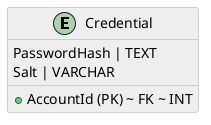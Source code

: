 @startuml

!define TABLE_BORDER_COLOR #AAAAAA
!define TABLE_HEADER_COLOR #CCCCCC
!define TABLE_ROW_COLOR #EEEEEE
!define RELATION_COLOR #999999

!define ENTITY_START_ROW |||
!define ENTITY_END_ROW |||

!define PK_ROW (PK)
!define FK_ROW ~ FK ~
!define FIELD_ROW |

skinparam class {
    BorderColor TABLE_BORDER_COLOR
    HeaderBackgroundColor TABLE_HEADER_COLOR
    BackgroundColor TABLE_ROW_COLOR
}

entity "Credential" as credential {
    +AccountId PK_ROW FK_ROW INT
    PasswordHash FIELD_ROW TEXT
    Salt FIELD_ROW VARCHAR
}

@enduml
